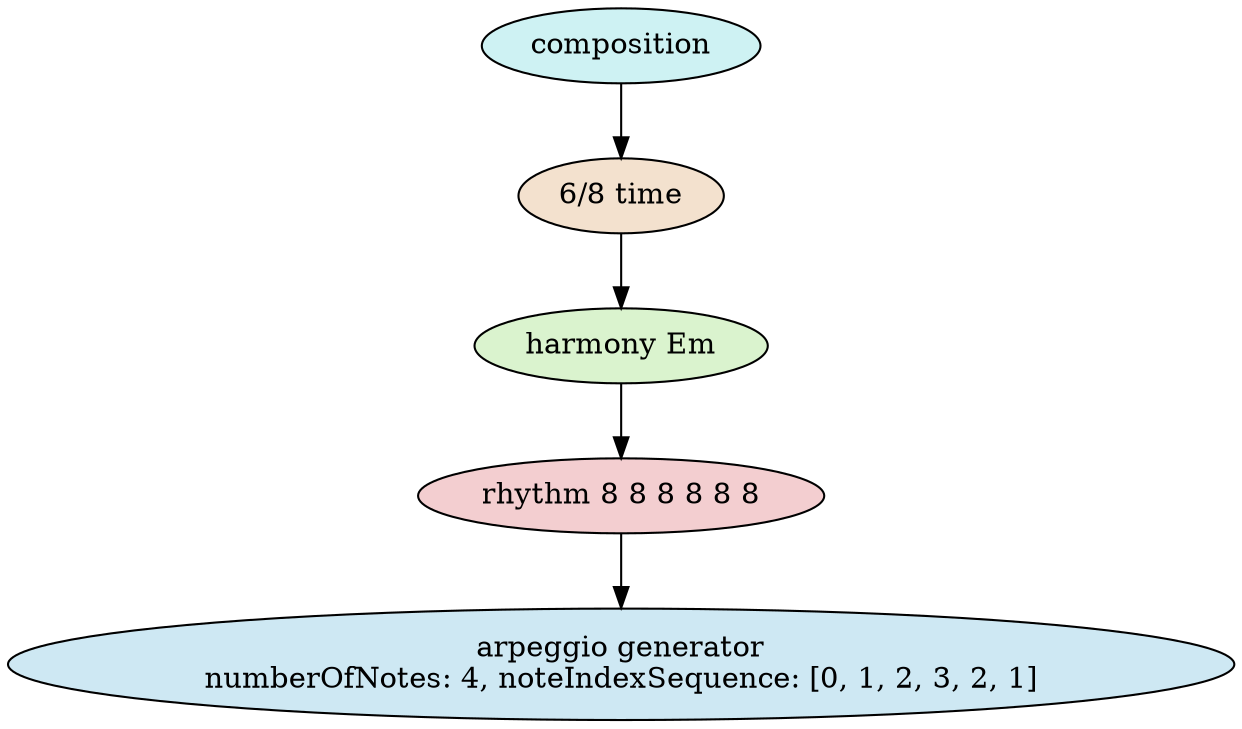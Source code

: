 digraph compositionModel {
    graph [ordering="out"];
    n0 [fillcolor="#cef2f3",style="filled",label="composition"];
    n1 [fillcolor="#f3e1ce",style="filled",label="6/8 time"];
    n0 -> n1;
    n2 [fillcolor="#daf3ce",style="filled",label="harmony Em"];
    n1 -> n2;
    n3 [fillcolor="#f3ced0",style="filled",label="rhythm 8 8 8 8 8 8"];
    n2 -> n3;
    n4 [fillcolor="#cee8f3",style="filled",label="arpeggio generator
numberOfNotes: 4, noteIndexSequence: [0, 1, 2, 3, 2, 1]"];
    n3 -> n4;
}